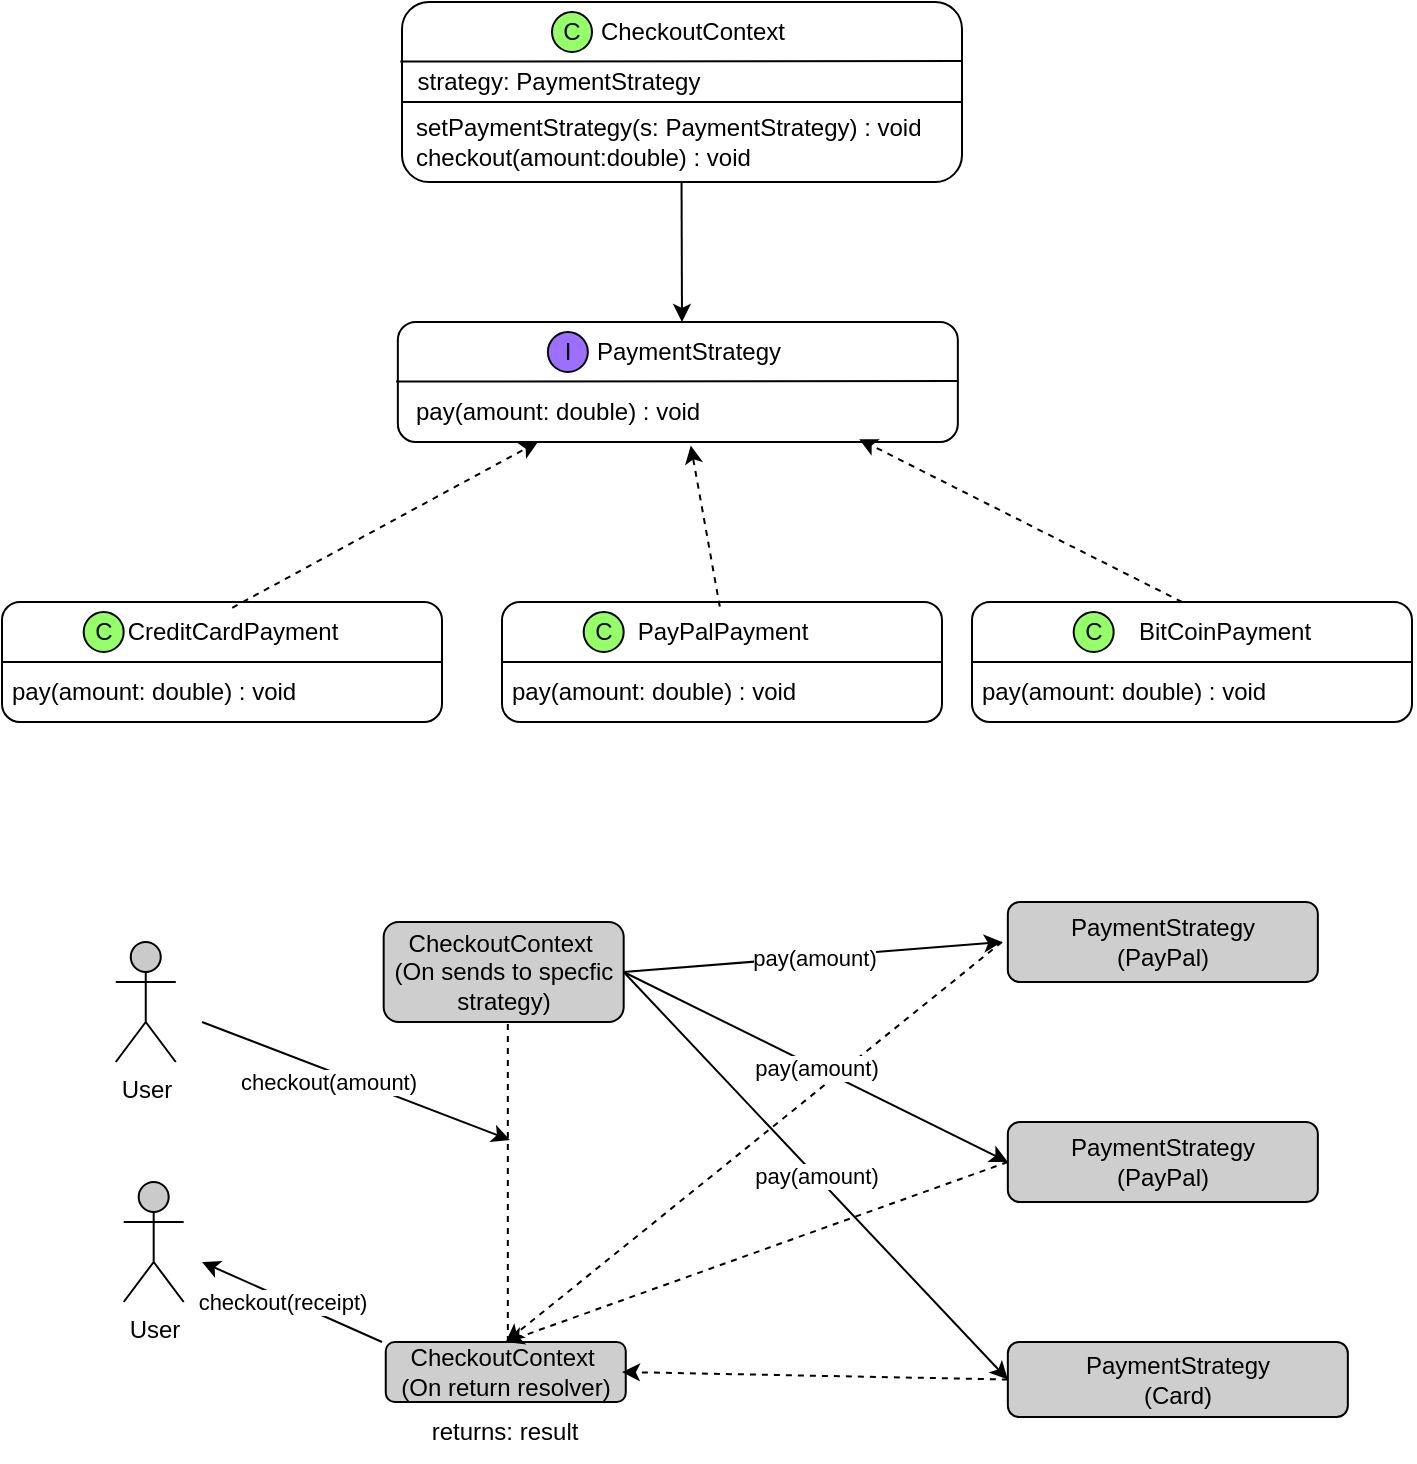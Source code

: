 <mxfile version="26.2.14" pages="2">
  <diagram id="lUGm6K-oWbU26NiWQRsZ" name="Page-2">
    <mxGraphModel dx="1425" dy="792" grid="1" gridSize="10" guides="1" tooltips="1" connect="1" arrows="1" fold="1" page="1" pageScale="1" pageWidth="850" pageHeight="1100" math="0" shadow="0">
      <root>
        <mxCell id="0" />
        <mxCell id="1" parent="0" />
        <mxCell id="L-5u7I5sxKxYxYdMryXC-1" value="" style="rounded=1;whiteSpace=wrap;html=1;" parent="1" vertex="1">
          <mxGeometry x="280" y="40" width="280" height="90" as="geometry" />
        </mxCell>
        <mxCell id="L-5u7I5sxKxYxYdMryXC-4" value="" style="endArrow=none;html=1;rounded=0;entryX=0.998;entryY=0.331;entryDx=0;entryDy=0;entryPerimeter=0;exitX=-0.003;exitY=0.331;exitDx=0;exitDy=0;exitPerimeter=0;" parent="1" edge="1">
          <mxGeometry width="50" height="50" relative="1" as="geometry">
            <mxPoint x="280" y="90" as="sourcePoint" />
            <mxPoint x="560" y="90" as="targetPoint" />
          </mxGeometry>
        </mxCell>
        <mxCell id="L-5u7I5sxKxYxYdMryXC-5" value="CheckoutContext" style="text;html=1;align=center;verticalAlign=middle;resizable=0;points=[];autosize=1;strokeColor=none;fillColor=none;" parent="1" vertex="1">
          <mxGeometry x="365" y="40" width="120" height="30" as="geometry" />
        </mxCell>
        <mxCell id="L-5u7I5sxKxYxYdMryXC-7" value="setPaymentStrategy(s: PaymentStrategy) : void&lt;div&gt;checkout(amount:double) : void&lt;/div&gt;" style="text;html=1;align=left;verticalAlign=middle;resizable=0;points=[];autosize=1;strokeColor=none;fillColor=none;" parent="1" vertex="1">
          <mxGeometry x="285" y="90" width="280" height="40" as="geometry" />
        </mxCell>
        <mxCell id="L-5u7I5sxKxYxYdMryXC-8" value="" style="endArrow=none;html=1;rounded=0;entryX=1;entryY=0.328;entryDx=0;entryDy=0;entryPerimeter=0;exitX=-0.003;exitY=0.331;exitDx=0;exitDy=0;exitPerimeter=0;" parent="1" source="L-5u7I5sxKxYxYdMryXC-1" target="L-5u7I5sxKxYxYdMryXC-1" edge="1">
          <mxGeometry width="50" height="50" relative="1" as="geometry">
            <mxPoint x="279" y="70" as="sourcePoint" />
            <mxPoint x="559" y="70" as="targetPoint" />
          </mxGeometry>
        </mxCell>
        <mxCell id="L-5u7I5sxKxYxYdMryXC-6" value="strategy: PaymentStrategy" style="text;html=1;align=center;verticalAlign=middle;resizable=0;points=[];autosize=1;strokeColor=none;fillColor=none;" parent="1" vertex="1">
          <mxGeometry x="277.92" y="65" width="160" height="30" as="geometry" />
        </mxCell>
        <mxCell id="L-5u7I5sxKxYxYdMryXC-9" value="C" style="ellipse;whiteSpace=wrap;html=1;aspect=fixed;fillColor=#94FF67;" parent="1" vertex="1">
          <mxGeometry x="355" y="45" width="20" height="20" as="geometry" />
        </mxCell>
        <mxCell id="L-5u7I5sxKxYxYdMryXC-10" value="" style="endArrow=classic;html=1;rounded=0;" parent="1" edge="1">
          <mxGeometry width="50" height="50" relative="1" as="geometry">
            <mxPoint x="419.77" y="130" as="sourcePoint" />
            <mxPoint x="420" y="200" as="targetPoint" />
          </mxGeometry>
        </mxCell>
        <mxCell id="L-5u7I5sxKxYxYdMryXC-11" value="" style="rounded=1;whiteSpace=wrap;html=1;" parent="1" vertex="1">
          <mxGeometry x="277.92" y="200" width="280" height="60" as="geometry" />
        </mxCell>
        <mxCell id="L-5u7I5sxKxYxYdMryXC-13" value="PaymentStrategy" style="text;html=1;align=center;verticalAlign=middle;resizable=0;points=[];autosize=1;strokeColor=none;fillColor=none;" parent="1" vertex="1">
          <mxGeometry x="362.92" y="200" width="120" height="30" as="geometry" />
        </mxCell>
        <mxCell id="L-5u7I5sxKxYxYdMryXC-14" value="pay(amount: double) : void" style="text;html=1;align=left;verticalAlign=middle;resizable=0;points=[];autosize=1;strokeColor=none;fillColor=none;" parent="1" vertex="1">
          <mxGeometry x="285" y="230" width="170" height="30" as="geometry" />
        </mxCell>
        <mxCell id="L-5u7I5sxKxYxYdMryXC-15" value="" style="endArrow=none;html=1;rounded=0;entryX=1;entryY=0.328;entryDx=0;entryDy=0;entryPerimeter=0;exitX=-0.003;exitY=0.331;exitDx=0;exitDy=0;exitPerimeter=0;" parent="1" edge="1">
          <mxGeometry width="50" height="50" relative="1" as="geometry">
            <mxPoint x="277.08" y="229.77" as="sourcePoint" />
            <mxPoint x="557.92" y="229.53" as="targetPoint" />
          </mxGeometry>
        </mxCell>
        <mxCell id="L-5u7I5sxKxYxYdMryXC-17" value="I" style="ellipse;whiteSpace=wrap;html=1;aspect=fixed;fillColor=#9C6FFF;" parent="1" vertex="1">
          <mxGeometry x="352.92" y="205" width="20" height="20" as="geometry" />
        </mxCell>
        <mxCell id="L-5u7I5sxKxYxYdMryXC-18" value="" style="rounded=1;whiteSpace=wrap;html=1;" parent="1" vertex="1">
          <mxGeometry x="80" y="340" width="220" height="60" as="geometry" />
        </mxCell>
        <mxCell id="L-5u7I5sxKxYxYdMryXC-19" value="CreditCardPayment" style="text;html=1;align=center;verticalAlign=middle;resizable=0;points=[];autosize=1;strokeColor=none;fillColor=none;" parent="1" vertex="1">
          <mxGeometry x="130" y="340" width="130" height="30" as="geometry" />
        </mxCell>
        <mxCell id="L-5u7I5sxKxYxYdMryXC-20" value="pay(amount: double) : void" style="text;html=1;align=left;verticalAlign=middle;resizable=0;points=[];autosize=1;strokeColor=none;fillColor=none;" parent="1" vertex="1">
          <mxGeometry x="82.92" y="370" width="170" height="30" as="geometry" />
        </mxCell>
        <mxCell id="L-5u7I5sxKxYxYdMryXC-21" value="" style="endArrow=none;html=1;rounded=0;entryX=1;entryY=0.5;entryDx=0;entryDy=0;exitX=-0.017;exitY=0;exitDx=0;exitDy=0;exitPerimeter=0;" parent="1" source="L-5u7I5sxKxYxYdMryXC-20" target="L-5u7I5sxKxYxYdMryXC-18" edge="1">
          <mxGeometry width="50" height="50" relative="1" as="geometry">
            <mxPoint x="60.0" y="369.77" as="sourcePoint" />
            <mxPoint x="340.84" y="369.53" as="targetPoint" />
          </mxGeometry>
        </mxCell>
        <mxCell id="L-5u7I5sxKxYxYdMryXC-24" value="C" style="ellipse;whiteSpace=wrap;html=1;aspect=fixed;fillColor=#94FF67;" parent="1" vertex="1">
          <mxGeometry x="120.84" y="345" width="20" height="20" as="geometry" />
        </mxCell>
        <mxCell id="L-5u7I5sxKxYxYdMryXC-30" value="" style="rounded=1;whiteSpace=wrap;html=1;" parent="1" vertex="1">
          <mxGeometry x="330" y="340" width="220" height="60" as="geometry" />
        </mxCell>
        <mxCell id="L-5u7I5sxKxYxYdMryXC-31" value="PayPalPayment" style="text;html=1;align=center;verticalAlign=middle;resizable=0;points=[];autosize=1;strokeColor=none;fillColor=none;" parent="1" vertex="1">
          <mxGeometry x="385.0" y="340" width="110" height="30" as="geometry" />
        </mxCell>
        <mxCell id="L-5u7I5sxKxYxYdMryXC-32" value="pay(amount: double) : void" style="text;html=1;align=left;verticalAlign=middle;resizable=0;points=[];autosize=1;strokeColor=none;fillColor=none;" parent="1" vertex="1">
          <mxGeometry x="332.92" y="370" width="170" height="30" as="geometry" />
        </mxCell>
        <mxCell id="L-5u7I5sxKxYxYdMryXC-33" value="" style="endArrow=none;html=1;rounded=0;entryX=1;entryY=0.5;entryDx=0;entryDy=0;exitX=-0.017;exitY=0;exitDx=0;exitDy=0;exitPerimeter=0;" parent="1" source="L-5u7I5sxKxYxYdMryXC-32" target="L-5u7I5sxKxYxYdMryXC-30" edge="1">
          <mxGeometry width="50" height="50" relative="1" as="geometry">
            <mxPoint x="310" y="369.77" as="sourcePoint" />
            <mxPoint x="590.84" y="369.53" as="targetPoint" />
          </mxGeometry>
        </mxCell>
        <mxCell id="L-5u7I5sxKxYxYdMryXC-34" value="C" style="ellipse;whiteSpace=wrap;html=1;aspect=fixed;fillColor=#94FF67;" parent="1" vertex="1">
          <mxGeometry x="370.84" y="345" width="20" height="20" as="geometry" />
        </mxCell>
        <mxCell id="L-5u7I5sxKxYxYdMryXC-35" value="" style="rounded=1;whiteSpace=wrap;html=1;" parent="1" vertex="1">
          <mxGeometry x="565" y="340" width="220" height="60" as="geometry" />
        </mxCell>
        <mxCell id="L-5u7I5sxKxYxYdMryXC-36" value="BitCoinPayment" style="text;html=1;align=center;verticalAlign=middle;resizable=0;points=[];autosize=1;strokeColor=none;fillColor=none;" parent="1" vertex="1">
          <mxGeometry x="635.84" y="340" width="110" height="30" as="geometry" />
        </mxCell>
        <mxCell id="L-5u7I5sxKxYxYdMryXC-37" value="pay(amount: double) : void" style="text;html=1;align=left;verticalAlign=middle;resizable=0;points=[];autosize=1;strokeColor=none;fillColor=none;" parent="1" vertex="1">
          <mxGeometry x="567.92" y="370" width="170" height="30" as="geometry" />
        </mxCell>
        <mxCell id="L-5u7I5sxKxYxYdMryXC-38" value="" style="endArrow=none;html=1;rounded=0;entryX=1;entryY=0.5;entryDx=0;entryDy=0;exitX=-0.017;exitY=0;exitDx=0;exitDy=0;exitPerimeter=0;" parent="1" source="L-5u7I5sxKxYxYdMryXC-37" target="L-5u7I5sxKxYxYdMryXC-35" edge="1">
          <mxGeometry width="50" height="50" relative="1" as="geometry">
            <mxPoint x="545" y="369.77" as="sourcePoint" />
            <mxPoint x="825.84" y="369.53" as="targetPoint" />
          </mxGeometry>
        </mxCell>
        <mxCell id="L-5u7I5sxKxYxYdMryXC-39" value="C" style="ellipse;whiteSpace=wrap;html=1;aspect=fixed;fillColor=#94FF67;" parent="1" vertex="1">
          <mxGeometry x="615.84" y="345" width="20" height="20" as="geometry" />
        </mxCell>
        <mxCell id="L-5u7I5sxKxYxYdMryXC-45" value="" style="html=1;labelBackgroundColor=#ffffff;startArrow=none;startFill=0;startSize=6;endArrow=classic;endFill=1;endSize=6;jettySize=auto;orthogonalLoop=1;strokeWidth=1;dashed=1;fontSize=14;rounded=0;exitX=0.501;exitY=0.096;exitDx=0;exitDy=0;exitPerimeter=0;entryX=0.25;entryY=1;entryDx=0;entryDy=0;" parent="1" source="L-5u7I5sxKxYxYdMryXC-19" target="L-5u7I5sxKxYxYdMryXC-11" edge="1">
          <mxGeometry width="60" height="60" relative="1" as="geometry">
            <mxPoint x="210" y="320" as="sourcePoint" />
            <mxPoint x="270" y="260" as="targetPoint" />
          </mxGeometry>
        </mxCell>
        <mxCell id="L-5u7I5sxKxYxYdMryXC-46" value="" style="html=1;labelBackgroundColor=#ffffff;startArrow=none;startFill=0;startSize=6;endArrow=classic;endFill=1;endSize=6;jettySize=auto;orthogonalLoop=1;strokeWidth=1;dashed=1;fontSize=14;rounded=0;exitX=0.49;exitY=0.078;exitDx=0;exitDy=0;exitPerimeter=0;entryX=0.82;entryY=1.06;entryDx=0;entryDy=0;entryPerimeter=0;" parent="1" source="L-5u7I5sxKxYxYdMryXC-31" target="L-5u7I5sxKxYxYdMryXC-14" edge="1">
          <mxGeometry width="60" height="60" relative="1" as="geometry">
            <mxPoint x="205" y="353" as="sourcePoint" />
            <mxPoint x="358" y="270" as="targetPoint" />
          </mxGeometry>
        </mxCell>
        <mxCell id="L-5u7I5sxKxYxYdMryXC-47" value="" style="html=1;labelBackgroundColor=#ffffff;startArrow=none;startFill=0;startSize=6;endArrow=classic;endFill=1;endSize=6;jettySize=auto;orthogonalLoop=1;strokeWidth=1;dashed=1;fontSize=14;rounded=0;exitX=0.311;exitY=0;exitDx=0;exitDy=0;exitPerimeter=0;entryX=0.824;entryY=0.977;entryDx=0;entryDy=0;entryPerimeter=0;" parent="1" source="L-5u7I5sxKxYxYdMryXC-36" target="L-5u7I5sxKxYxYdMryXC-11" edge="1">
          <mxGeometry width="60" height="60" relative="1" as="geometry">
            <mxPoint x="449" y="352" as="sourcePoint" />
            <mxPoint x="434" y="272" as="targetPoint" />
          </mxGeometry>
        </mxCell>
        <mxCell id="L-5u7I5sxKxYxYdMryXC-48" value="User" style="shape=umlActor;verticalLabelPosition=bottom;verticalAlign=top;html=1;outlineConnect=0;fillColor=#CACACA;" parent="1" vertex="1">
          <mxGeometry x="136.88" y="510" width="30" height="60" as="geometry" />
        </mxCell>
        <mxCell id="L-5u7I5sxKxYxYdMryXC-49" value="User" style="shape=umlActor;verticalLabelPosition=bottom;verticalAlign=top;html=1;outlineConnect=0;fillColor=#CACACA;" parent="1" vertex="1">
          <mxGeometry x="140.84" y="630" width="30" height="60" as="geometry" />
        </mxCell>
        <mxCell id="L-5u7I5sxKxYxYdMryXC-51" value="" style="endArrow=classic;html=1;rounded=0;" parent="1" edge="1">
          <mxGeometry relative="1" as="geometry">
            <mxPoint x="180" y="550" as="sourcePoint" />
            <mxPoint x="333.96" y="609" as="targetPoint" />
          </mxGeometry>
        </mxCell>
        <mxCell id="L-5u7I5sxKxYxYdMryXC-52" value="checkout(amount)" style="edgeLabel;resizable=0;html=1;;align=center;verticalAlign=middle;" parent="L-5u7I5sxKxYxYdMryXC-51" connectable="0" vertex="1">
          <mxGeometry relative="1" as="geometry">
            <mxPoint x="-14" as="offset" />
          </mxGeometry>
        </mxCell>
        <mxCell id="L-5u7I5sxKxYxYdMryXC-54" value="" style="endArrow=none;dashed=1;html=1;rounded=0;" parent="1" edge="1">
          <mxGeometry width="50" height="50" relative="1" as="geometry">
            <mxPoint x="332.92" y="710" as="sourcePoint" />
            <mxPoint x="332.92" y="550" as="targetPoint" />
          </mxGeometry>
        </mxCell>
        <mxCell id="L-5u7I5sxKxYxYdMryXC-55" value="CheckoutContext&amp;nbsp;&lt;div&gt;(On sends to specfic strategy)&lt;/div&gt;" style="rounded=1;whiteSpace=wrap;html=1;fillColor=#CECECE;" parent="1" vertex="1">
          <mxGeometry x="270.84" y="500" width="120" height="50" as="geometry" />
        </mxCell>
        <mxCell id="L-5u7I5sxKxYxYdMryXC-56" value="CheckoutContext&amp;nbsp;&lt;div&gt;(On return resolver)&lt;/div&gt;" style="rounded=1;whiteSpace=wrap;html=1;fillColor=#CECECE;" parent="1" vertex="1">
          <mxGeometry x="271.88" y="710" width="120" height="30" as="geometry" />
        </mxCell>
        <mxCell id="L-5u7I5sxKxYxYdMryXC-58" value="" style="endArrow=classic;html=1;rounded=0;exitX=1;exitY=0.5;exitDx=0;exitDy=0;" parent="1" edge="1" source="L-5u7I5sxKxYxYdMryXC-55">
          <mxGeometry relative="1" as="geometry">
            <mxPoint x="333.96" y="590" as="sourcePoint" />
            <mxPoint x="580" y="510" as="targetPoint" />
          </mxGeometry>
        </mxCell>
        <mxCell id="L-5u7I5sxKxYxYdMryXC-59" value="pay(amount)" style="edgeLabel;resizable=0;html=1;;align=center;verticalAlign=middle;" parent="L-5u7I5sxKxYxYdMryXC-58" connectable="0" vertex="1">
          <mxGeometry relative="1" as="geometry" />
        </mxCell>
        <mxCell id="L-5u7I5sxKxYxYdMryXC-60" value="PaymentStrategy&lt;div&gt;(PayPal&lt;span style=&quot;background-color: transparent; color: light-dark(rgb(0, 0, 0), rgb(255, 255, 255));&quot;&gt;)&lt;/span&gt;&lt;/div&gt;" style="rounded=1;whiteSpace=wrap;html=1;fillColor=#CECECE;" parent="1" vertex="1">
          <mxGeometry x="582.92" y="490" width="155" height="40" as="geometry" />
        </mxCell>
        <mxCell id="L-5u7I5sxKxYxYdMryXC-61" value="PaymentStrategy&lt;div&gt;(Card)&lt;/div&gt;" style="rounded=1;whiteSpace=wrap;html=1;fillColor=#CECECE;direction=south;" parent="1" vertex="1">
          <mxGeometry x="582.92" y="710" width="170" height="37.5" as="geometry" />
        </mxCell>
        <mxCell id="L-5u7I5sxKxYxYdMryXC-63" value="" style="html=1;labelBackgroundColor=#ffffff;startArrow=none;startFill=0;startSize=6;endArrow=classic;endFill=1;endSize=6;jettySize=auto;orthogonalLoop=1;strokeWidth=1;dashed=1;fontSize=14;rounded=0;entryX=0.5;entryY=0;entryDx=0;entryDy=0;" parent="1" edge="1" target="L-5u7I5sxKxYxYdMryXC-56">
          <mxGeometry width="60" height="60" relative="1" as="geometry">
            <mxPoint x="580" y="510" as="sourcePoint" />
            <mxPoint x="330" y="690" as="targetPoint" />
          </mxGeometry>
        </mxCell>
        <mxCell id="L-5u7I5sxKxYxYdMryXC-64" value="returns: result" style="text;html=1;align=center;verticalAlign=middle;resizable=0;points=[];autosize=1;strokeColor=none;fillColor=none;" parent="1" vertex="1">
          <mxGeometry x="280.84" y="740" width="100" height="30" as="geometry" />
        </mxCell>
        <mxCell id="19NuwAKj685VU1NdpPf7-1" value="PaymentStrategy&lt;div&gt;(PayPal&lt;span style=&quot;background-color: transparent; color: light-dark(rgb(0, 0, 0), rgb(255, 255, 255));&quot;&gt;)&lt;/span&gt;&lt;/div&gt;" style="rounded=1;whiteSpace=wrap;html=1;fillColor=#CECECE;" vertex="1" parent="1">
          <mxGeometry x="582.92" y="600" width="155" height="40" as="geometry" />
        </mxCell>
        <mxCell id="19NuwAKj685VU1NdpPf7-3" value="" style="endArrow=classic;html=1;rounded=0;entryX=0;entryY=0.5;entryDx=0;entryDy=0;exitX=1;exitY=0.5;exitDx=0;exitDy=0;" edge="1" parent="1" source="L-5u7I5sxKxYxYdMryXC-55" target="19NuwAKj685VU1NdpPf7-1">
          <mxGeometry relative="1" as="geometry">
            <mxPoint x="394" y="540" as="sourcePoint" />
            <mxPoint x="582.92" y="510" as="targetPoint" />
          </mxGeometry>
        </mxCell>
        <mxCell id="19NuwAKj685VU1NdpPf7-4" value="pay(amount)" style="edgeLabel;resizable=0;html=1;;align=center;verticalAlign=middle;" connectable="0" vertex="1" parent="19NuwAKj685VU1NdpPf7-3">
          <mxGeometry relative="1" as="geometry" />
        </mxCell>
        <mxCell id="19NuwAKj685VU1NdpPf7-5" value="" style="endArrow=classic;html=1;rounded=0;exitX=1;exitY=0.5;exitDx=0;exitDy=0;entryX=0.5;entryY=1;entryDx=0;entryDy=0;" edge="1" parent="1" source="L-5u7I5sxKxYxYdMryXC-55" target="L-5u7I5sxKxYxYdMryXC-61">
          <mxGeometry relative="1" as="geometry">
            <mxPoint x="390.84" y="540" as="sourcePoint" />
            <mxPoint x="579.92" y="620" as="targetPoint" />
          </mxGeometry>
        </mxCell>
        <mxCell id="19NuwAKj685VU1NdpPf7-6" value="pay(amount)" style="edgeLabel;resizable=0;html=1;;align=center;verticalAlign=middle;" connectable="0" vertex="1" parent="19NuwAKj685VU1NdpPf7-5">
          <mxGeometry relative="1" as="geometry" />
        </mxCell>
        <mxCell id="19NuwAKj685VU1NdpPf7-7" value="" style="html=1;labelBackgroundColor=#ffffff;startArrow=none;startFill=0;startSize=6;endArrow=classic;endFill=1;endSize=6;jettySize=auto;orthogonalLoop=1;strokeWidth=1;dashed=1;fontSize=14;rounded=0;entryX=0.5;entryY=0;entryDx=0;entryDy=0;exitX=0;exitY=0.5;exitDx=0;exitDy=0;" edge="1" parent="1" source="19NuwAKj685VU1NdpPf7-1" target="L-5u7I5sxKxYxYdMryXC-56">
          <mxGeometry width="60" height="60" relative="1" as="geometry">
            <mxPoint x="590" y="520" as="sourcePoint" />
            <mxPoint x="340" y="700" as="targetPoint" />
          </mxGeometry>
        </mxCell>
        <mxCell id="19NuwAKj685VU1NdpPf7-8" value="" style="html=1;labelBackgroundColor=#ffffff;startArrow=none;startFill=0;startSize=6;endArrow=classic;endFill=1;endSize=6;jettySize=auto;orthogonalLoop=1;strokeWidth=1;dashed=1;fontSize=14;rounded=0;exitX=0.5;exitY=1;exitDx=0;exitDy=0;entryX=0.984;entryY=0.5;entryDx=0;entryDy=0;entryPerimeter=0;" edge="1" parent="1" source="L-5u7I5sxKxYxYdMryXC-61" target="L-5u7I5sxKxYxYdMryXC-56">
          <mxGeometry width="60" height="60" relative="1" as="geometry">
            <mxPoint x="593" y="630" as="sourcePoint" />
            <mxPoint x="400" y="720" as="targetPoint" />
          </mxGeometry>
        </mxCell>
        <mxCell id="19NuwAKj685VU1NdpPf7-10" value="" style="endArrow=classic;html=1;rounded=0;" edge="1" parent="1">
          <mxGeometry relative="1" as="geometry">
            <mxPoint x="270" y="710" as="sourcePoint" />
            <mxPoint x="180" y="670" as="targetPoint" />
          </mxGeometry>
        </mxCell>
        <mxCell id="19NuwAKj685VU1NdpPf7-11" value="checkout(receipt)" style="edgeLabel;resizable=0;html=1;;align=center;verticalAlign=middle;" connectable="0" vertex="1" parent="19NuwAKj685VU1NdpPf7-10">
          <mxGeometry relative="1" as="geometry">
            <mxPoint x="-5" as="offset" />
          </mxGeometry>
        </mxCell>
      </root>
    </mxGraphModel>
  </diagram>
  <diagram name="Copy of Page-2" id="63b4EiFnNVFmnFwXSQhC">
    <mxGraphModel dx="1819" dy="826" grid="1" gridSize="10" guides="1" tooltips="1" connect="1" arrows="1" fold="1" page="1" pageScale="1" pageWidth="850" pageHeight="1100" math="0" shadow="0">
      <root>
        <mxCell id="i5ax4PUgCOzi5IlD9gOW-0" />
        <mxCell id="i5ax4PUgCOzi5IlD9gOW-1" parent="i5ax4PUgCOzi5IlD9gOW-0" />
        <mxCell id="i5ax4PUgCOzi5IlD9gOW-2" value="" style="rounded=1;whiteSpace=wrap;html=1;" vertex="1" parent="i5ax4PUgCOzi5IlD9gOW-1">
          <mxGeometry x="273" y="100" width="280" height="90" as="geometry" />
        </mxCell>
        <mxCell id="i5ax4PUgCOzi5IlD9gOW-3" value="" style="endArrow=none;html=1;rounded=0;entryX=0.998;entryY=0.331;entryDx=0;entryDy=0;entryPerimeter=0;exitX=-0.003;exitY=0.331;exitDx=0;exitDy=0;exitPerimeter=0;" edge="1" parent="i5ax4PUgCOzi5IlD9gOW-1">
          <mxGeometry width="50" height="50" relative="1" as="geometry">
            <mxPoint x="273" y="150" as="sourcePoint" />
            <mxPoint x="553" y="150" as="targetPoint" />
          </mxGeometry>
        </mxCell>
        <mxCell id="i5ax4PUgCOzi5IlD9gOW-4" value="CheckoutContext" style="text;html=1;align=center;verticalAlign=middle;resizable=0;points=[];autosize=1;strokeColor=none;fillColor=none;" vertex="1" parent="i5ax4PUgCOzi5IlD9gOW-1">
          <mxGeometry x="358" y="100" width="120" height="30" as="geometry" />
        </mxCell>
        <mxCell id="i5ax4PUgCOzi5IlD9gOW-5" value="setPaymentStrategy(s: PaymentStrategy) : void&lt;div&gt;checkout(amount:double) : void&lt;/div&gt;" style="text;html=1;align=left;verticalAlign=middle;resizable=0;points=[];autosize=1;strokeColor=none;fillColor=none;" vertex="1" parent="i5ax4PUgCOzi5IlD9gOW-1">
          <mxGeometry x="293" y="150" width="280" height="40" as="geometry" />
        </mxCell>
        <mxCell id="i5ax4PUgCOzi5IlD9gOW-6" value="" style="endArrow=none;html=1;rounded=0;entryX=1;entryY=0.328;entryDx=0;entryDy=0;entryPerimeter=0;exitX=-0.003;exitY=0.331;exitDx=0;exitDy=0;exitPerimeter=0;" edge="1" parent="i5ax4PUgCOzi5IlD9gOW-1" source="i5ax4PUgCOzi5IlD9gOW-2" target="i5ax4PUgCOzi5IlD9gOW-2">
          <mxGeometry width="50" height="50" relative="1" as="geometry">
            <mxPoint x="272" y="130" as="sourcePoint" />
            <mxPoint x="552" y="130" as="targetPoint" />
          </mxGeometry>
        </mxCell>
        <mxCell id="i5ax4PUgCOzi5IlD9gOW-7" value="strategy: PaymentStrategy" style="text;html=1;align=center;verticalAlign=middle;resizable=0;points=[];autosize=1;strokeColor=none;fillColor=none;" vertex="1" parent="i5ax4PUgCOzi5IlD9gOW-1">
          <mxGeometry x="270.92" y="125" width="160" height="30" as="geometry" />
        </mxCell>
        <mxCell id="i5ax4PUgCOzi5IlD9gOW-8" value="C" style="ellipse;whiteSpace=wrap;html=1;aspect=fixed;fillColor=#94FF67;" vertex="1" parent="i5ax4PUgCOzi5IlD9gOW-1">
          <mxGeometry x="348" y="105" width="20" height="20" as="geometry" />
        </mxCell>
        <mxCell id="i5ax4PUgCOzi5IlD9gOW-9" value="" style="endArrow=classic;html=1;rounded=0;" edge="1" parent="i5ax4PUgCOzi5IlD9gOW-1">
          <mxGeometry width="50" height="50" relative="1" as="geometry">
            <mxPoint x="412.77" y="190" as="sourcePoint" />
            <mxPoint x="413" y="260" as="targetPoint" />
          </mxGeometry>
        </mxCell>
        <mxCell id="i5ax4PUgCOzi5IlD9gOW-10" value="" style="rounded=1;whiteSpace=wrap;html=1;" vertex="1" parent="i5ax4PUgCOzi5IlD9gOW-1">
          <mxGeometry x="270.92" y="260" width="280" height="60" as="geometry" />
        </mxCell>
        <mxCell id="i5ax4PUgCOzi5IlD9gOW-11" value="PaymentStrategy" style="text;html=1;align=center;verticalAlign=middle;resizable=0;points=[];autosize=1;strokeColor=none;fillColor=none;" vertex="1" parent="i5ax4PUgCOzi5IlD9gOW-1">
          <mxGeometry x="355.92" y="260" width="120" height="30" as="geometry" />
        </mxCell>
        <mxCell id="i5ax4PUgCOzi5IlD9gOW-12" value="pay(amount: double) : void" style="text;html=1;align=left;verticalAlign=middle;resizable=0;points=[];autosize=1;strokeColor=none;fillColor=none;" vertex="1" parent="i5ax4PUgCOzi5IlD9gOW-1">
          <mxGeometry x="278" y="290" width="170" height="30" as="geometry" />
        </mxCell>
        <mxCell id="i5ax4PUgCOzi5IlD9gOW-13" value="" style="endArrow=none;html=1;rounded=0;entryX=1;entryY=0.328;entryDx=0;entryDy=0;entryPerimeter=0;exitX=-0.003;exitY=0.331;exitDx=0;exitDy=0;exitPerimeter=0;" edge="1" parent="i5ax4PUgCOzi5IlD9gOW-1">
          <mxGeometry width="50" height="50" relative="1" as="geometry">
            <mxPoint x="270.08" y="289.77" as="sourcePoint" />
            <mxPoint x="550.92" y="289.53" as="targetPoint" />
          </mxGeometry>
        </mxCell>
        <mxCell id="i5ax4PUgCOzi5IlD9gOW-14" value="I" style="ellipse;whiteSpace=wrap;html=1;aspect=fixed;fillColor=#9C6FFF;" vertex="1" parent="i5ax4PUgCOzi5IlD9gOW-1">
          <mxGeometry x="345.92" y="265" width="20" height="20" as="geometry" />
        </mxCell>
        <mxCell id="i5ax4PUgCOzi5IlD9gOW-15" value="" style="rounded=1;whiteSpace=wrap;html=1;" vertex="1" parent="i5ax4PUgCOzi5IlD9gOW-1">
          <mxGeometry x="73" y="400" width="220" height="60" as="geometry" />
        </mxCell>
        <mxCell id="i5ax4PUgCOzi5IlD9gOW-16" value="CreditCardPayment" style="text;html=1;align=center;verticalAlign=middle;resizable=0;points=[];autosize=1;strokeColor=none;fillColor=none;" vertex="1" parent="i5ax4PUgCOzi5IlD9gOW-1">
          <mxGeometry x="123" y="400" width="130" height="30" as="geometry" />
        </mxCell>
        <mxCell id="i5ax4PUgCOzi5IlD9gOW-17" value="pay(amount: double) : void" style="text;html=1;align=left;verticalAlign=middle;resizable=0;points=[];autosize=1;strokeColor=none;fillColor=none;" vertex="1" parent="i5ax4PUgCOzi5IlD9gOW-1">
          <mxGeometry x="75.92" y="430" width="170" height="30" as="geometry" />
        </mxCell>
        <mxCell id="i5ax4PUgCOzi5IlD9gOW-18" value="" style="endArrow=none;html=1;rounded=0;entryX=1;entryY=0.5;entryDx=0;entryDy=0;exitX=-0.017;exitY=0;exitDx=0;exitDy=0;exitPerimeter=0;" edge="1" parent="i5ax4PUgCOzi5IlD9gOW-1" source="i5ax4PUgCOzi5IlD9gOW-17" target="i5ax4PUgCOzi5IlD9gOW-15">
          <mxGeometry width="50" height="50" relative="1" as="geometry">
            <mxPoint x="53.0" y="429.77" as="sourcePoint" />
            <mxPoint x="333.84" y="429.53" as="targetPoint" />
          </mxGeometry>
        </mxCell>
        <mxCell id="i5ax4PUgCOzi5IlD9gOW-19" value="C" style="ellipse;whiteSpace=wrap;html=1;aspect=fixed;fillColor=#94FF67;" vertex="1" parent="i5ax4PUgCOzi5IlD9gOW-1">
          <mxGeometry x="113.84" y="405" width="20" height="20" as="geometry" />
        </mxCell>
        <mxCell id="i5ax4PUgCOzi5IlD9gOW-20" value="" style="rounded=1;whiteSpace=wrap;html=1;" vertex="1" parent="i5ax4PUgCOzi5IlD9gOW-1">
          <mxGeometry x="323" y="400" width="220" height="60" as="geometry" />
        </mxCell>
        <mxCell id="i5ax4PUgCOzi5IlD9gOW-21" value="PayPalPayment" style="text;html=1;align=center;verticalAlign=middle;resizable=0;points=[];autosize=1;strokeColor=none;fillColor=none;" vertex="1" parent="i5ax4PUgCOzi5IlD9gOW-1">
          <mxGeometry x="378.0" y="400" width="110" height="30" as="geometry" />
        </mxCell>
        <mxCell id="i5ax4PUgCOzi5IlD9gOW-22" value="pay(amount: double) : void" style="text;html=1;align=left;verticalAlign=middle;resizable=0;points=[];autosize=1;strokeColor=none;fillColor=none;" vertex="1" parent="i5ax4PUgCOzi5IlD9gOW-1">
          <mxGeometry x="325.92" y="430" width="170" height="30" as="geometry" />
        </mxCell>
        <mxCell id="i5ax4PUgCOzi5IlD9gOW-23" value="" style="endArrow=none;html=1;rounded=0;entryX=1;entryY=0.5;entryDx=0;entryDy=0;exitX=-0.017;exitY=0;exitDx=0;exitDy=0;exitPerimeter=0;" edge="1" parent="i5ax4PUgCOzi5IlD9gOW-1" source="i5ax4PUgCOzi5IlD9gOW-22" target="i5ax4PUgCOzi5IlD9gOW-20">
          <mxGeometry width="50" height="50" relative="1" as="geometry">
            <mxPoint x="303" y="429.77" as="sourcePoint" />
            <mxPoint x="583.84" y="429.53" as="targetPoint" />
          </mxGeometry>
        </mxCell>
        <mxCell id="i5ax4PUgCOzi5IlD9gOW-24" value="C" style="ellipse;whiteSpace=wrap;html=1;aspect=fixed;fillColor=#94FF67;" vertex="1" parent="i5ax4PUgCOzi5IlD9gOW-1">
          <mxGeometry x="363.84" y="405" width="20" height="20" as="geometry" />
        </mxCell>
        <mxCell id="i5ax4PUgCOzi5IlD9gOW-25" value="" style="rounded=1;whiteSpace=wrap;html=1;" vertex="1" parent="i5ax4PUgCOzi5IlD9gOW-1">
          <mxGeometry x="558" y="400" width="220" height="60" as="geometry" />
        </mxCell>
        <mxCell id="i5ax4PUgCOzi5IlD9gOW-26" value="BitCoinPayment" style="text;html=1;align=center;verticalAlign=middle;resizable=0;points=[];autosize=1;strokeColor=none;fillColor=none;" vertex="1" parent="i5ax4PUgCOzi5IlD9gOW-1">
          <mxGeometry x="628.84" y="400" width="110" height="30" as="geometry" />
        </mxCell>
        <mxCell id="i5ax4PUgCOzi5IlD9gOW-27" value="pay(amount: double) : void" style="text;html=1;align=left;verticalAlign=middle;resizable=0;points=[];autosize=1;strokeColor=none;fillColor=none;" vertex="1" parent="i5ax4PUgCOzi5IlD9gOW-1">
          <mxGeometry x="560.92" y="430" width="170" height="30" as="geometry" />
        </mxCell>
        <mxCell id="i5ax4PUgCOzi5IlD9gOW-28" value="" style="endArrow=none;html=1;rounded=0;entryX=1;entryY=0.5;entryDx=0;entryDy=0;exitX=-0.017;exitY=0;exitDx=0;exitDy=0;exitPerimeter=0;" edge="1" parent="i5ax4PUgCOzi5IlD9gOW-1" source="i5ax4PUgCOzi5IlD9gOW-27" target="i5ax4PUgCOzi5IlD9gOW-25">
          <mxGeometry width="50" height="50" relative="1" as="geometry">
            <mxPoint x="538" y="429.77" as="sourcePoint" />
            <mxPoint x="818.84" y="429.53" as="targetPoint" />
          </mxGeometry>
        </mxCell>
        <mxCell id="i5ax4PUgCOzi5IlD9gOW-29" value="C" style="ellipse;whiteSpace=wrap;html=1;aspect=fixed;fillColor=#94FF67;" vertex="1" parent="i5ax4PUgCOzi5IlD9gOW-1">
          <mxGeometry x="608.84" y="405" width="20" height="20" as="geometry" />
        </mxCell>
        <mxCell id="i5ax4PUgCOzi5IlD9gOW-30" value="" style="html=1;labelBackgroundColor=#ffffff;startArrow=none;startFill=0;startSize=6;endArrow=classic;endFill=1;endSize=6;jettySize=auto;orthogonalLoop=1;strokeWidth=1;dashed=1;fontSize=14;rounded=0;exitX=0.501;exitY=0.096;exitDx=0;exitDy=0;exitPerimeter=0;entryX=0.25;entryY=1;entryDx=0;entryDy=0;" edge="1" parent="i5ax4PUgCOzi5IlD9gOW-1" source="i5ax4PUgCOzi5IlD9gOW-16" target="i5ax4PUgCOzi5IlD9gOW-10">
          <mxGeometry width="60" height="60" relative="1" as="geometry">
            <mxPoint x="203" y="380" as="sourcePoint" />
            <mxPoint x="263" y="320" as="targetPoint" />
          </mxGeometry>
        </mxCell>
        <mxCell id="i5ax4PUgCOzi5IlD9gOW-31" value="" style="html=1;labelBackgroundColor=#ffffff;startArrow=none;startFill=0;startSize=6;endArrow=classic;endFill=1;endSize=6;jettySize=auto;orthogonalLoop=1;strokeWidth=1;dashed=1;fontSize=14;rounded=0;exitX=0.49;exitY=0.078;exitDx=0;exitDy=0;exitPerimeter=0;entryX=0.82;entryY=1.06;entryDx=0;entryDy=0;entryPerimeter=0;" edge="1" parent="i5ax4PUgCOzi5IlD9gOW-1" source="i5ax4PUgCOzi5IlD9gOW-21" target="i5ax4PUgCOzi5IlD9gOW-12">
          <mxGeometry width="60" height="60" relative="1" as="geometry">
            <mxPoint x="198" y="413" as="sourcePoint" />
            <mxPoint x="351" y="330" as="targetPoint" />
          </mxGeometry>
        </mxCell>
        <mxCell id="i5ax4PUgCOzi5IlD9gOW-32" value="" style="html=1;labelBackgroundColor=#ffffff;startArrow=none;startFill=0;startSize=6;endArrow=classic;endFill=1;endSize=6;jettySize=auto;orthogonalLoop=1;strokeWidth=1;dashed=1;fontSize=14;rounded=0;exitX=0.311;exitY=0;exitDx=0;exitDy=0;exitPerimeter=0;entryX=0.824;entryY=0.977;entryDx=0;entryDy=0;entryPerimeter=0;" edge="1" parent="i5ax4PUgCOzi5IlD9gOW-1" source="i5ax4PUgCOzi5IlD9gOW-26" target="i5ax4PUgCOzi5IlD9gOW-10">
          <mxGeometry width="60" height="60" relative="1" as="geometry">
            <mxPoint x="442" y="412" as="sourcePoint" />
            <mxPoint x="427" y="332" as="targetPoint" />
          </mxGeometry>
        </mxCell>
        <mxCell id="i5ax4PUgCOzi5IlD9gOW-33" value="User" style="shape=umlActor;verticalLabelPosition=bottom;verticalAlign=top;html=1;outlineConnect=0;fillColor=#CACACA;" vertex="1" parent="i5ax4PUgCOzi5IlD9gOW-1">
          <mxGeometry x="212.92" y="560" width="30" height="60" as="geometry" />
        </mxCell>
        <mxCell id="i5ax4PUgCOzi5IlD9gOW-34" value="User" style="shape=umlActor;verticalLabelPosition=bottom;verticalAlign=top;html=1;outlineConnect=0;fillColor=#CACACA;" vertex="1" parent="i5ax4PUgCOzi5IlD9gOW-1">
          <mxGeometry x="212.92" y="700" width="30" height="60" as="geometry" />
        </mxCell>
        <mxCell id="i5ax4PUgCOzi5IlD9gOW-35" value="" style="endArrow=none;dashed=1;html=1;rounded=0;" edge="1" parent="i5ax4PUgCOzi5IlD9gOW-1">
          <mxGeometry width="50" height="50" relative="1" as="geometry">
            <mxPoint x="228" y="690" as="sourcePoint" />
            <mxPoint x="228" y="650" as="targetPoint" />
          </mxGeometry>
        </mxCell>
        <mxCell id="i5ax4PUgCOzi5IlD9gOW-36" value="" style="endArrow=classic;html=1;rounded=0;" edge="1" parent="i5ax4PUgCOzi5IlD9gOW-1">
          <mxGeometry relative="1" as="geometry">
            <mxPoint x="230" y="659" as="sourcePoint" />
            <mxPoint x="410" y="659" as="targetPoint" />
          </mxGeometry>
        </mxCell>
        <mxCell id="i5ax4PUgCOzi5IlD9gOW-37" value="checkout(amount)" style="edgeLabel;resizable=0;html=1;;align=center;verticalAlign=middle;" connectable="0" vertex="1" parent="i5ax4PUgCOzi5IlD9gOW-36">
          <mxGeometry relative="1" as="geometry" />
        </mxCell>
        <mxCell id="i5ax4PUgCOzi5IlD9gOW-38" value="" style="endArrow=none;dashed=1;html=1;rounded=0;" edge="1" parent="i5ax4PUgCOzi5IlD9gOW-1">
          <mxGeometry width="50" height="50" relative="1" as="geometry">
            <mxPoint x="407.59" y="760" as="sourcePoint" />
            <mxPoint x="407.59" y="600" as="targetPoint" />
          </mxGeometry>
        </mxCell>
        <mxCell id="i5ax4PUgCOzi5IlD9gOW-39" value="CheckoutContext" style="rounded=1;whiteSpace=wrap;html=1;fillColor=#CECECE;" vertex="1" parent="i5ax4PUgCOzi5IlD9gOW-1">
          <mxGeometry x="347.92" y="580" width="120" height="20" as="geometry" />
        </mxCell>
        <mxCell id="i5ax4PUgCOzi5IlD9gOW-40" value="CheckoutContext" style="rounded=1;whiteSpace=wrap;html=1;fillColor=#CECECE;" vertex="1" parent="i5ax4PUgCOzi5IlD9gOW-1">
          <mxGeometry x="347.92" y="760" width="120" height="20" as="geometry" />
        </mxCell>
        <mxCell id="i5ax4PUgCOzi5IlD9gOW-41" value="" style="endArrow=classic;html=1;rounded=0;" edge="1" parent="i5ax4PUgCOzi5IlD9gOW-1">
          <mxGeometry relative="1" as="geometry">
            <mxPoint x="410" y="640" as="sourcePoint" />
            <mxPoint x="560" y="640" as="targetPoint" />
          </mxGeometry>
        </mxCell>
        <mxCell id="i5ax4PUgCOzi5IlD9gOW-42" value="pay(amount)" style="edgeLabel;resizable=0;html=1;;align=center;verticalAlign=middle;" connectable="0" vertex="1" parent="i5ax4PUgCOzi5IlD9gOW-41">
          <mxGeometry relative="1" as="geometry" />
        </mxCell>
        <mxCell id="i5ax4PUgCOzi5IlD9gOW-43" value="PaymentStrategy&lt;div&gt;(e.g., PayPalPayment)&lt;/div&gt;" style="rounded=1;whiteSpace=wrap;html=1;fillColor=#CECECE;" vertex="1" parent="i5ax4PUgCOzi5IlD9gOW-1">
          <mxGeometry x="500" y="570" width="155" height="40" as="geometry" />
        </mxCell>
        <mxCell id="i5ax4PUgCOzi5IlD9gOW-44" value="PaymentStrategy&lt;div&gt;(e.g., PayPalPayment)&lt;/div&gt;" style="rounded=1;whiteSpace=wrap;html=1;fillColor=#CECECE;" vertex="1" parent="i5ax4PUgCOzi5IlD9gOW-1">
          <mxGeometry x="500" y="750" width="155" height="40" as="geometry" />
        </mxCell>
        <mxCell id="i5ax4PUgCOzi5IlD9gOW-45" value="" style="endArrow=none;dashed=1;html=1;rounded=0;" edge="1" parent="i5ax4PUgCOzi5IlD9gOW-1">
          <mxGeometry width="50" height="50" relative="1" as="geometry">
            <mxPoint x="557.92" y="750" as="sourcePoint" />
            <mxPoint x="558" y="610" as="targetPoint" />
          </mxGeometry>
        </mxCell>
        <mxCell id="i5ax4PUgCOzi5IlD9gOW-46" value="" style="html=1;labelBackgroundColor=#ffffff;startArrow=none;startFill=0;startSize=6;endArrow=classic;endFill=1;endSize=6;jettySize=auto;orthogonalLoop=1;strokeWidth=1;dashed=1;fontSize=14;rounded=0;" edge="1" parent="i5ax4PUgCOzi5IlD9gOW-1">
          <mxGeometry width="60" height="60" relative="1" as="geometry">
            <mxPoint x="560" y="700" as="sourcePoint" />
            <mxPoint x="410" y="700" as="targetPoint" />
          </mxGeometry>
        </mxCell>
        <mxCell id="i5ax4PUgCOzi5IlD9gOW-47" value="result" style="text;html=1;align=center;verticalAlign=middle;resizable=0;points=[];autosize=1;strokeColor=none;fillColor=none;" vertex="1" parent="i5ax4PUgCOzi5IlD9gOW-1">
          <mxGeometry x="422.92" y="670" width="50" height="30" as="geometry" />
        </mxCell>
        <mxCell id="2rnQDGb2HhdO4g52vIsF-0" value="&lt;font style=&quot;font-size: 36px;&quot;&gt;DCD&lt;/font&gt;" style="text;html=1;align=center;verticalAlign=middle;resizable=0;points=[];autosize=1;strokeColor=none;fillColor=none;fontStyle=5" vertex="1" parent="i5ax4PUgCOzi5IlD9gOW-1">
          <mxGeometry x="360.92" y="20" width="100" height="60" as="geometry" />
        </mxCell>
        <mxCell id="2rnQDGb2HhdO4g52vIsF-1" value="&lt;font style=&quot;font-size: 36px;&quot;&gt;SD&lt;/font&gt;" style="text;html=1;align=center;verticalAlign=middle;resizable=0;points=[];autosize=1;strokeColor=none;fillColor=none;fontStyle=5" vertex="1" parent="i5ax4PUgCOzi5IlD9gOW-1">
          <mxGeometry x="378" y="490" width="70" height="60" as="geometry" />
        </mxCell>
      </root>
    </mxGraphModel>
  </diagram>
</mxfile>
